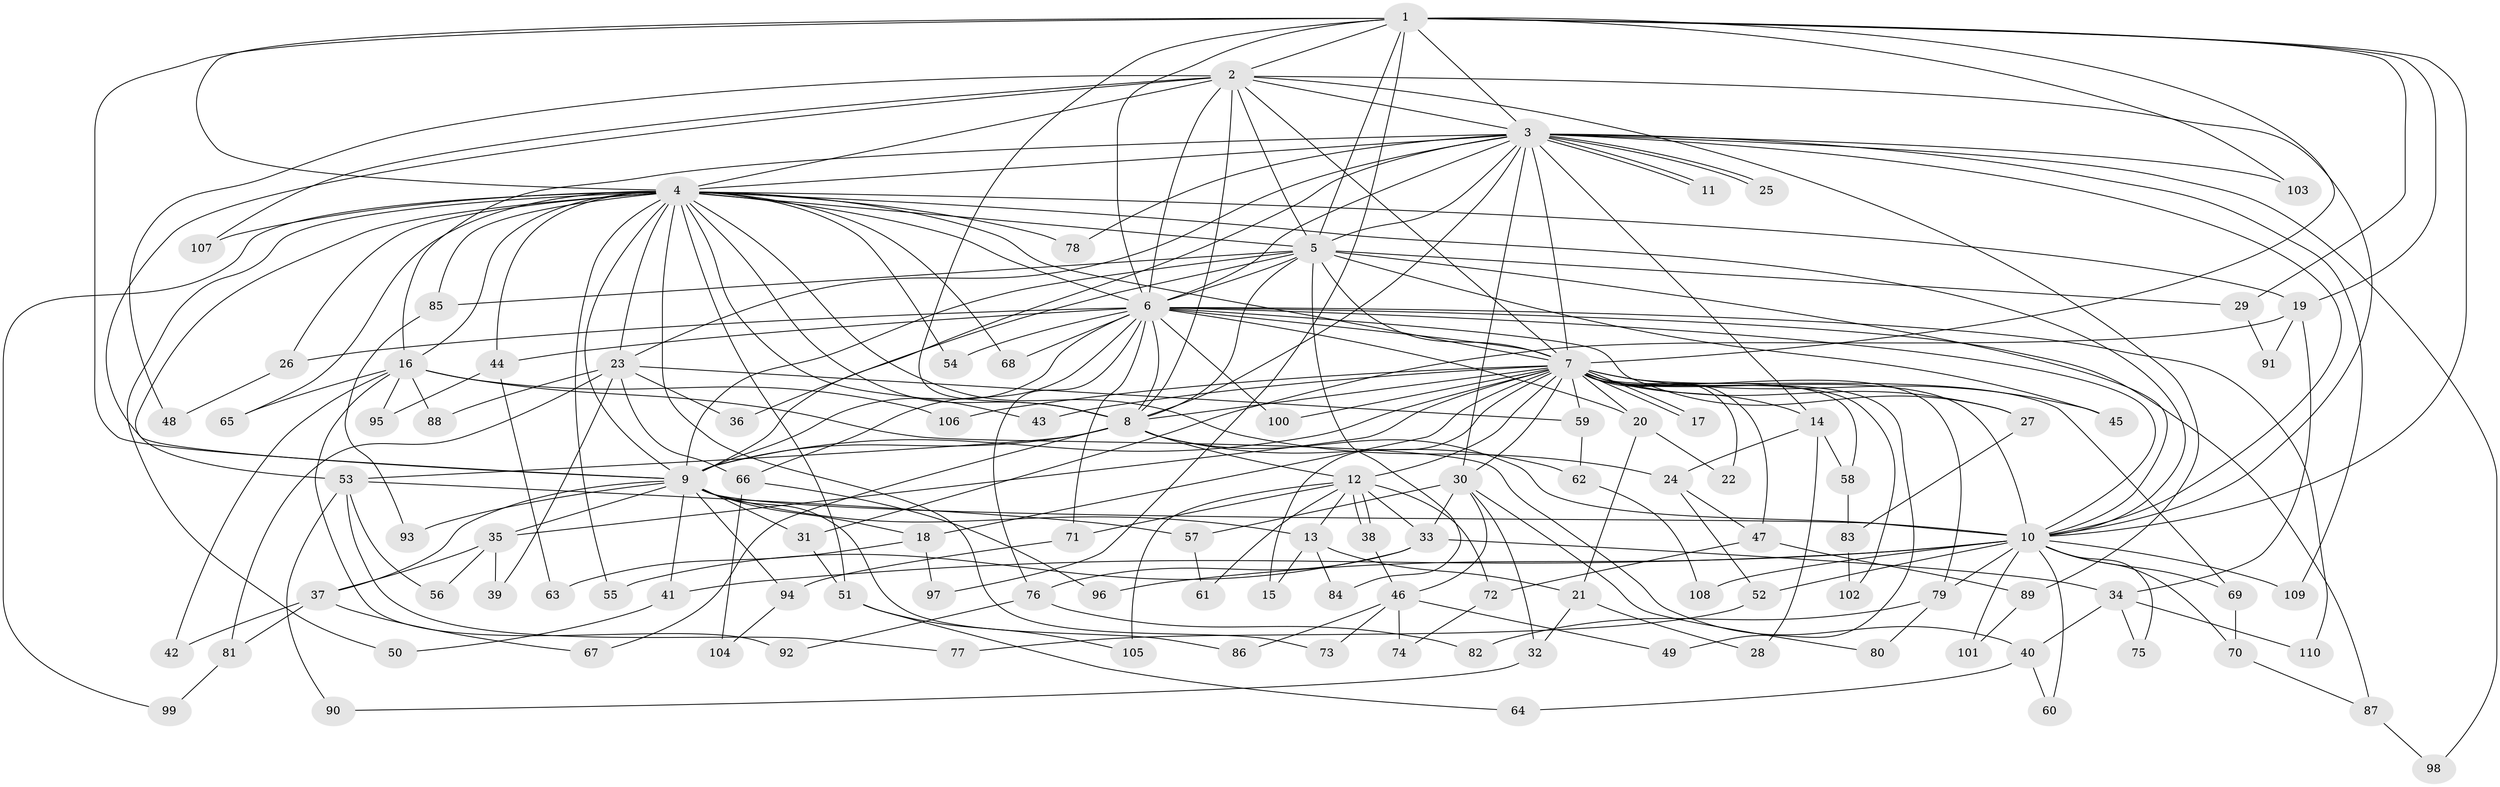 // Generated by graph-tools (version 1.1) at 2025/25/03/09/25 03:25:42]
// undirected, 110 vertices, 245 edges
graph export_dot {
graph [start="1"]
  node [color=gray90,style=filled];
  1;
  2;
  3;
  4;
  5;
  6;
  7;
  8;
  9;
  10;
  11;
  12;
  13;
  14;
  15;
  16;
  17;
  18;
  19;
  20;
  21;
  22;
  23;
  24;
  25;
  26;
  27;
  28;
  29;
  30;
  31;
  32;
  33;
  34;
  35;
  36;
  37;
  38;
  39;
  40;
  41;
  42;
  43;
  44;
  45;
  46;
  47;
  48;
  49;
  50;
  51;
  52;
  53;
  54;
  55;
  56;
  57;
  58;
  59;
  60;
  61;
  62;
  63;
  64;
  65;
  66;
  67;
  68;
  69;
  70;
  71;
  72;
  73;
  74;
  75;
  76;
  77;
  78;
  79;
  80;
  81;
  82;
  83;
  84;
  85;
  86;
  87;
  88;
  89;
  90;
  91;
  92;
  93;
  94;
  95;
  96;
  97;
  98;
  99;
  100;
  101;
  102;
  103;
  104;
  105;
  106;
  107;
  108;
  109;
  110;
  1 -- 2;
  1 -- 3;
  1 -- 4;
  1 -- 5;
  1 -- 6;
  1 -- 7;
  1 -- 8;
  1 -- 9;
  1 -- 10;
  1 -- 19;
  1 -- 29;
  1 -- 97;
  1 -- 103;
  2 -- 3;
  2 -- 4;
  2 -- 5;
  2 -- 6;
  2 -- 7;
  2 -- 8;
  2 -- 9;
  2 -- 10;
  2 -- 48;
  2 -- 89;
  2 -- 107;
  3 -- 4;
  3 -- 5;
  3 -- 6;
  3 -- 7;
  3 -- 8;
  3 -- 9;
  3 -- 10;
  3 -- 11;
  3 -- 11;
  3 -- 14;
  3 -- 16;
  3 -- 23;
  3 -- 25;
  3 -- 25;
  3 -- 30;
  3 -- 78;
  3 -- 98;
  3 -- 103;
  3 -- 109;
  4 -- 5;
  4 -- 6;
  4 -- 7;
  4 -- 8;
  4 -- 9;
  4 -- 10;
  4 -- 16;
  4 -- 19;
  4 -- 23;
  4 -- 24;
  4 -- 26;
  4 -- 43;
  4 -- 44;
  4 -- 50;
  4 -- 51;
  4 -- 53;
  4 -- 54;
  4 -- 55;
  4 -- 65;
  4 -- 68;
  4 -- 73;
  4 -- 78;
  4 -- 85;
  4 -- 99;
  4 -- 107;
  5 -- 6;
  5 -- 7;
  5 -- 8;
  5 -- 9;
  5 -- 10;
  5 -- 29;
  5 -- 36;
  5 -- 45;
  5 -- 84;
  5 -- 85;
  6 -- 7;
  6 -- 8;
  6 -- 9;
  6 -- 10;
  6 -- 20;
  6 -- 26;
  6 -- 27;
  6 -- 44;
  6 -- 54;
  6 -- 66;
  6 -- 68;
  6 -- 71;
  6 -- 76;
  6 -- 87;
  6 -- 100;
  6 -- 110;
  7 -- 8;
  7 -- 9;
  7 -- 10;
  7 -- 12;
  7 -- 14;
  7 -- 15;
  7 -- 17;
  7 -- 17;
  7 -- 18;
  7 -- 20;
  7 -- 22;
  7 -- 27;
  7 -- 30;
  7 -- 35;
  7 -- 43;
  7 -- 45;
  7 -- 47;
  7 -- 49;
  7 -- 58;
  7 -- 59;
  7 -- 69;
  7 -- 79;
  7 -- 100;
  7 -- 102;
  7 -- 106;
  8 -- 9;
  8 -- 10;
  8 -- 12;
  8 -- 53;
  8 -- 62;
  8 -- 67;
  9 -- 10;
  9 -- 13;
  9 -- 18;
  9 -- 31;
  9 -- 35;
  9 -- 37;
  9 -- 41;
  9 -- 86;
  9 -- 93;
  9 -- 94;
  10 -- 41;
  10 -- 52;
  10 -- 60;
  10 -- 69;
  10 -- 70;
  10 -- 75;
  10 -- 79;
  10 -- 96;
  10 -- 101;
  10 -- 108;
  10 -- 109;
  12 -- 13;
  12 -- 33;
  12 -- 38;
  12 -- 38;
  12 -- 61;
  12 -- 71;
  12 -- 72;
  12 -- 105;
  13 -- 15;
  13 -- 21;
  13 -- 84;
  14 -- 24;
  14 -- 28;
  14 -- 58;
  16 -- 40;
  16 -- 42;
  16 -- 65;
  16 -- 88;
  16 -- 92;
  16 -- 95;
  16 -- 106;
  18 -- 63;
  18 -- 97;
  19 -- 31;
  19 -- 34;
  19 -- 91;
  20 -- 21;
  20 -- 22;
  21 -- 28;
  21 -- 32;
  23 -- 36;
  23 -- 39;
  23 -- 59;
  23 -- 66;
  23 -- 81;
  23 -- 88;
  24 -- 47;
  24 -- 52;
  26 -- 48;
  27 -- 83;
  29 -- 91;
  30 -- 32;
  30 -- 33;
  30 -- 46;
  30 -- 57;
  30 -- 80;
  31 -- 51;
  32 -- 90;
  33 -- 34;
  33 -- 55;
  33 -- 76;
  34 -- 40;
  34 -- 75;
  34 -- 110;
  35 -- 37;
  35 -- 39;
  35 -- 56;
  37 -- 42;
  37 -- 67;
  37 -- 81;
  38 -- 46;
  40 -- 60;
  40 -- 64;
  41 -- 50;
  44 -- 63;
  44 -- 95;
  46 -- 49;
  46 -- 73;
  46 -- 74;
  46 -- 86;
  47 -- 72;
  47 -- 89;
  51 -- 64;
  51 -- 105;
  52 -- 77;
  53 -- 56;
  53 -- 57;
  53 -- 77;
  53 -- 90;
  57 -- 61;
  58 -- 83;
  59 -- 62;
  62 -- 108;
  66 -- 96;
  66 -- 104;
  69 -- 70;
  70 -- 87;
  71 -- 94;
  72 -- 74;
  76 -- 82;
  76 -- 92;
  79 -- 80;
  79 -- 82;
  81 -- 99;
  83 -- 102;
  85 -- 93;
  87 -- 98;
  89 -- 101;
  94 -- 104;
}
